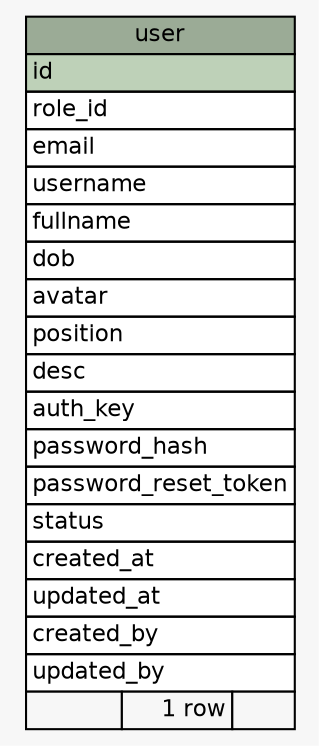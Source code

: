 // dot 2.38.0 on Linux 4.4.0-71-generic
// SchemaSpy rev 590
digraph "user" {
  graph [
    rankdir="RL"
    bgcolor="#f7f7f7"
    nodesep="0.18"
    ranksep="0.46"
    fontname="Helvetica"
    fontsize="11"
  ];
  node [
    fontname="Helvetica"
    fontsize="11"
    shape="plaintext"
  ];
  edge [
    arrowsize="0.8"
  ];
  "user" [
    label=<
    <TABLE BORDER="0" CELLBORDER="1" CELLSPACING="0" BGCOLOR="#ffffff">
      <TR><TD COLSPAN="3" BGCOLOR="#9bab96" ALIGN="CENTER">user</TD></TR>
      <TR><TD PORT="id" COLSPAN="3" BGCOLOR="#bed1b8" ALIGN="LEFT">id</TD></TR>
      <TR><TD PORT="role_id" COLSPAN="3" ALIGN="LEFT">role_id</TD></TR>
      <TR><TD PORT="email" COLSPAN="3" ALIGN="LEFT">email</TD></TR>
      <TR><TD PORT="username" COLSPAN="3" ALIGN="LEFT">username</TD></TR>
      <TR><TD PORT="fullname" COLSPAN="3" ALIGN="LEFT">fullname</TD></TR>
      <TR><TD PORT="dob" COLSPAN="3" ALIGN="LEFT">dob</TD></TR>
      <TR><TD PORT="avatar" COLSPAN="3" ALIGN="LEFT">avatar</TD></TR>
      <TR><TD PORT="position" COLSPAN="3" ALIGN="LEFT">position</TD></TR>
      <TR><TD PORT="desc" COLSPAN="3" ALIGN="LEFT">desc</TD></TR>
      <TR><TD PORT="auth_key" COLSPAN="3" ALIGN="LEFT">auth_key</TD></TR>
      <TR><TD PORT="password_hash" COLSPAN="3" ALIGN="LEFT">password_hash</TD></TR>
      <TR><TD PORT="password_reset_token" COLSPAN="3" ALIGN="LEFT">password_reset_token</TD></TR>
      <TR><TD PORT="status" COLSPAN="3" ALIGN="LEFT">status</TD></TR>
      <TR><TD PORT="created_at" COLSPAN="3" ALIGN="LEFT">created_at</TD></TR>
      <TR><TD PORT="updated_at" COLSPAN="3" ALIGN="LEFT">updated_at</TD></TR>
      <TR><TD PORT="created_by" COLSPAN="3" ALIGN="LEFT">created_by</TD></TR>
      <TR><TD PORT="updated_by" COLSPAN="3" ALIGN="LEFT">updated_by</TD></TR>
      <TR><TD ALIGN="LEFT" BGCOLOR="#f7f7f7">  </TD><TD ALIGN="RIGHT" BGCOLOR="#f7f7f7">1 row</TD><TD ALIGN="RIGHT" BGCOLOR="#f7f7f7">  </TD></TR>
    </TABLE>>
    URL="tables/user.html"
    tooltip="user"
  ];
}
